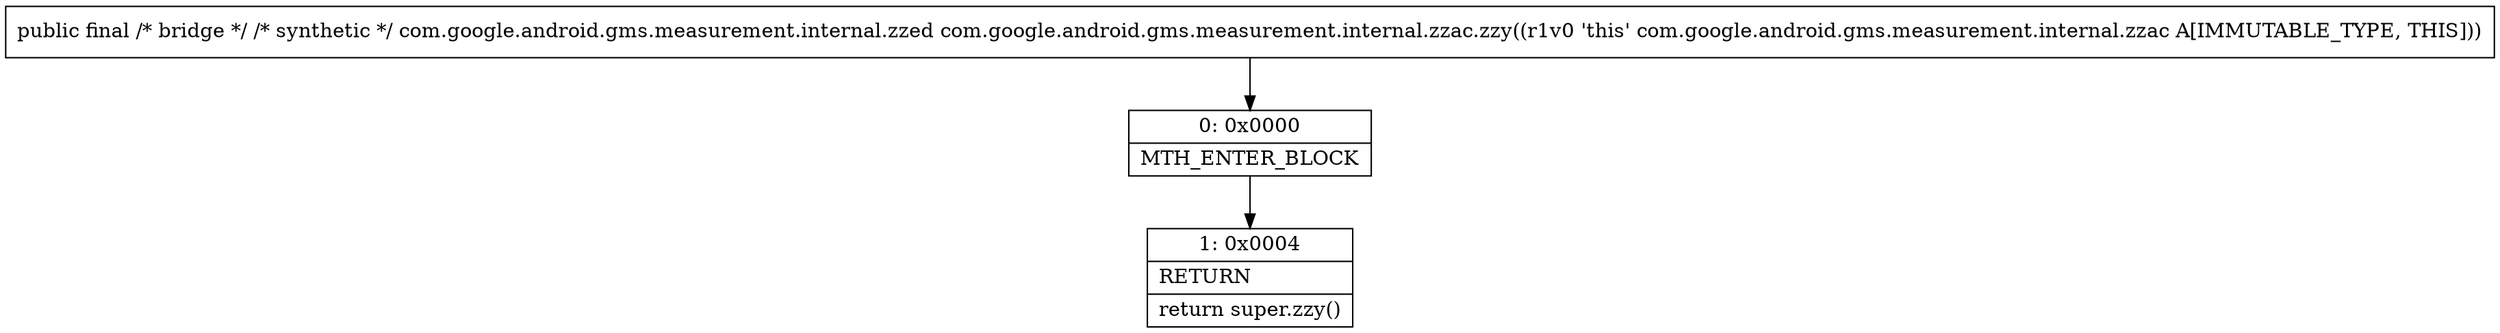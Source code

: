 digraph "CFG forcom.google.android.gms.measurement.internal.zzac.zzy()Lcom\/google\/android\/gms\/measurement\/internal\/zzed;" {
Node_0 [shape=record,label="{0\:\ 0x0000|MTH_ENTER_BLOCK\l}"];
Node_1 [shape=record,label="{1\:\ 0x0004|RETURN\l|return super.zzy()\l}"];
MethodNode[shape=record,label="{public final \/* bridge *\/ \/* synthetic *\/ com.google.android.gms.measurement.internal.zzed com.google.android.gms.measurement.internal.zzac.zzy((r1v0 'this' com.google.android.gms.measurement.internal.zzac A[IMMUTABLE_TYPE, THIS])) }"];
MethodNode -> Node_0;
Node_0 -> Node_1;
}

